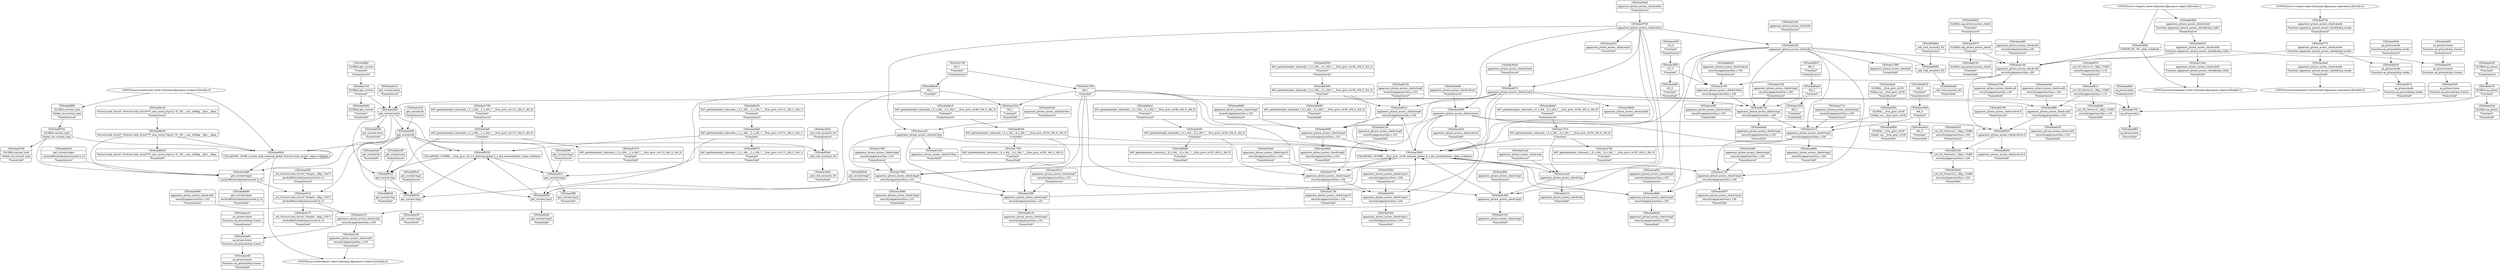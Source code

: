 digraph {
	CE0x4aedc70 [shape=record,shape=Mrecord,label="{CE0x4aedc70|_ret_%struct.task_struct*_%tmp4,_!dbg_!15471|./arch/x86/include/asm/current.h,14|*SummSink*}"]
	CE0x4ac3a80 [shape=record,shape=Mrecord,label="{CE0x4ac3a80|get_current:tmp4|./arch/x86/include/asm/current.h,14}"]
	CE0x4ac8d90 [shape=record,shape=Mrecord,label="{CE0x4ac8d90|apparmor_ptrace_access_check:return}"]
	CE0x4ad13f0 [shape=record,shape=Mrecord,label="{CE0x4ad13f0|i64_1|*Constant*|*SummSource*}"]
	CE0x4af0760 [shape=record,shape=Mrecord,label="{CE0x4af0760|apparmor_ptrace_access_check:retval.0|*SummSource*}"]
	CE0x4acd080 [shape=record,shape=Mrecord,label="{CE0x4acd080|apparmor_ptrace_access_check:tmp6|security/apparmor/lsm.c,101|*SummSink*}"]
	CE0x4ad11b0 [shape=record,shape=Mrecord,label="{CE0x4ad11b0|apparmor_ptrace_access_check:if.then|*SummSink*}"]
	CE0x494e8e0 [shape=record,shape=Mrecord,label="{CE0x494e8e0|_call_void_mcount()_#2|*SummSource*}"]
	CE0x4aee5a0 [shape=record,shape=Mrecord,label="{CE0x4aee5a0|GLOBAL:aa_ptrace|*Constant*|*SummSink*}"]
	CE0x4ace5f0 [shape=record,shape=Mrecord,label="{CE0x4ace5f0|apparmor_ptrace_access_check:tobool|security/apparmor/lsm.c,100|*SummSink*}"]
	CE0x4af1f60 [shape=record,shape=Mrecord,label="{CE0x4af1f60|apparmor_ptrace_access_check:tmp11|security/apparmor/lsm.c,104|*SummSource*}"]
	"CONST[source:0(mediator),value:0(static)][purpose:{operation}][SnkIdx:2]"
	CE0x4ace0c0 [shape=record,shape=Mrecord,label="{CE0x4ace0c0|i64_0|*Constant*|*SummSink*}"]
	CE0x4ae02b0 [shape=record,shape=Mrecord,label="{CE0x4ae02b0|get_current:entry}"]
	CE0x4af1150 [shape=record,shape=Mrecord,label="{CE0x4af1150|apparmor_ptrace_access_check:tmp10|security/apparmor/lsm.c,104|*SummSink*}"]
	CE0x4ade740 [shape=record,shape=Mrecord,label="{CE0x4ade740|apparmor_ptrace_access_check:tmp2|security/apparmor/lsm.c,100}"]
	CE0x4af1650 [shape=record,shape=Mrecord,label="{CE0x4af1650|apparmor_ptrace_access_check:tmp11|security/apparmor/lsm.c,104}"]
	CE0x4ac4d70 [shape=record,shape=Mrecord,label="{CE0x4ac4d70|apparmor_ptrace_access_check:if.end}"]
	CE0x4ac57d0 [shape=record,shape=Mrecord,label="{CE0x4ac57d0|i64*_getelementptr_inbounds_(_6_x_i64_,_6_x_i64_*___llvm_gcov_ctr39,_i64_0,_i64_0)|*Constant*|*SummSink*}"]
	CE0x4ace760 [shape=record,shape=Mrecord,label="{CE0x4ace760|apparmor_ptrace_access_check:tobool|security/apparmor/lsm.c,100}"]
	CE0x4ae9130 [shape=record,shape=Mrecord,label="{CE0x4ae9130|apparmor_ptrace_access_check:tmp8|security/apparmor/lsm.c,103|*SummSource*}"]
	CE0x4af9550 [shape=record,shape=Mrecord,label="{CE0x4af9550|get_current:tmp1}"]
	CE0x4ac8700 [shape=record,shape=Mrecord,label="{CE0x4ac8700|apparmor_ptrace_access_check:entry}"]
	CE0x4af9330 [shape=record,shape=Mrecord,label="{CE0x4af9330|COLLAPSED:_GCMRE___llvm_gcov_ctr112_internal_global_2_x_i64_zeroinitializer:_elem_0:default:}"]
	CE0x4aca710 [shape=record,shape=Mrecord,label="{CE0x4aca710|apparmor_ptrace_access_check:tmp3|security/apparmor/lsm.c,100|*SummSource*}"]
	CE0x4ad88f0 [shape=record,shape=Mrecord,label="{CE0x4ad88f0|GLOBAL:current_task|Global_var:current_task|*SummSource*}"]
	CE0x4ac7470 [shape=record,shape=Mrecord,label="{CE0x4ac7470|i64*_getelementptr_inbounds_(_6_x_i64_,_6_x_i64_*___llvm_gcov_ctr39,_i64_0,_i64_0)|*Constant*}"]
	CE0x4af1070 [shape=record,shape=Mrecord,label="{CE0x4af1070|apparmor_ptrace_access_check:tmp10|security/apparmor/lsm.c,104}"]
	CE0x4ae0680 [shape=record,shape=Mrecord,label="{CE0x4ae0680|_call_void_mcount()_#2}"]
	CE0x4acf7e0 [shape=record,shape=Mrecord,label="{CE0x4acf7e0|apparmor_ptrace_access_check:mode|Function::apparmor_ptrace_access_check&Arg::mode::|*SummSource*}"]
	CE0x4ad8750 [shape=record,shape=Mrecord,label="{CE0x4ad8750|GLOBAL:current_task|Global_var:current_task}"]
	CE0x4ae90c0 [shape=record,shape=Mrecord,label="{CE0x4ae90c0|apparmor_ptrace_access_check:tmp8|security/apparmor/lsm.c,103}"]
	CE0x4aee980 [shape=record,shape=Mrecord,label="{CE0x4aee980|aa_ptrace:entry|*SummSink*}"]
	CE0x4aea1e0 [shape=record,shape=Mrecord,label="{CE0x4aea1e0|get_current:bb|*SummSource*}"]
	CE0x4af95c0 [shape=record,shape=Mrecord,label="{CE0x4af95c0|get_current:tmp1|*SummSource*}"]
	CE0x4ac7380 [shape=record,shape=Mrecord,label="{CE0x4ac7380|apparmor_ptrace_access_check:bb|*SummSink*}"]
	CE0x4aea0b0 [shape=record,shape=Mrecord,label="{CE0x4aea0b0|get_current:bb}"]
	CE0x4ad23a0 [shape=record,shape=Mrecord,label="{CE0x4ad23a0|apparmor_ptrace_access_check:bb|*SummSource*}"]
	CE0x4ad8640 [shape=record,shape=Mrecord,label="{CE0x4ad8640|%struct.task_struct*_(%struct.task_struct**)*_asm_movq_%gs:$_1:P_,$0_,_r,im,_dirflag_,_fpsr_,_flags_|*SummSink*}"]
	CE0x4aec080 [shape=record,shape=Mrecord,label="{CE0x4aec080|apparmor_ptrace_access_check:call1|security/apparmor/lsm.c,103|*SummSource*}"]
	CE0x4af2af0 [shape=record,shape=Mrecord,label="{CE0x4af2af0|i64*_getelementptr_inbounds_(_2_x_i64_,_2_x_i64_*___llvm_gcov_ctr112,_i64_0,_i64_0)|*Constant*}"]
	CE0x4addf30 [shape=record,shape=Mrecord,label="{CE0x4addf30|GLOBAL:__llvm_gcov_ctr39|Global_var:__llvm_gcov_ctr39}"]
	CE0x4aee750 [shape=record,shape=Mrecord,label="{CE0x4aee750|aa_ptrace:entry}"]
	CE0x4acae90 [shape=record,shape=Mrecord,label="{CE0x4acae90|apparmor_ptrace_access_check:call|security/apparmor/lsm.c,99|*SummSource*}"]
	CE0x4af2930 [shape=record,shape=Mrecord,label="{CE0x4af2930|_ret_i32_%retval.0,_!dbg_!15480|security/apparmor/lsm.c,104|*SummSink*}"]
	CE0x4af0630 [shape=record,shape=Mrecord,label="{CE0x4af0630|apparmor_ptrace_access_check:retval.0}"]
	CE0x4acffc0 [shape=record,shape=Mrecord,label="{CE0x4acffc0|apparmor_ptrace_access_check:tmp1|*SummSource*}"]
	CE0x4ac7980 [shape=record,shape=Mrecord,label="{CE0x4ac7980|apparmor_ptrace_access_check:tmp6|security/apparmor/lsm.c,101}"]
	CE0x4aee200 [shape=record,shape=Mrecord,label="{CE0x4aee200|GLOBAL:aa_ptrace|*Constant*|*SummSource*}"]
	CE0x4ade140 [shape=record,shape=Mrecord,label="{CE0x4ade140|apparmor_ptrace_access_check:call|security/apparmor/lsm.c,99}"]
	CE0x4adeef0 [shape=record,shape=Mrecord,label="{CE0x4adeef0|apparmor_ptrace_access_check:tmp2|security/apparmor/lsm.c,100|*SummSink*}"]
	CE0x4aee030 [shape=record,shape=Mrecord,label="{CE0x4aee030|apparmor_ptrace_access_check:call2|security/apparmor/lsm.c,103|*SummSink*}"]
	CE0x4aeec80 [shape=record,shape=Mrecord,label="{CE0x4aeec80|aa_ptrace:tracer|Function::aa_ptrace&Arg::tracer::|*SummSink*}"]
	CE0x4ad6a20 [shape=record,shape=Mrecord,label="{CE0x4ad6a20|get_current:tmp4|./arch/x86/include/asm/current.h,14|*SummSource*}"]
	CE0x4aefad0 [shape=record,shape=Mrecord,label="{CE0x4aefad0|_ret_i32_%error.0,_!dbg_!15485|security/apparmor/ipc.c,110|*SummSink*}"]
	CE0x4ae5f80 [shape=record,shape=Mrecord,label="{CE0x4ae5f80|get_current:tmp2|*SummSource*}"]
	CE0x4acd870 [shape=record,shape=Mrecord,label="{CE0x4acd870|apparmor_ptrace_access_check:tmp4|security/apparmor/lsm.c,100|*SummSink*}"]
	CE0x4ae5f10 [shape=record,shape=Mrecord,label="{CE0x4ae5f10|get_current:tmp2}"]
	CE0x4adf240 [shape=record,shape=Mrecord,label="{CE0x4adf240|get_current:tmp3|*SummSource*}"]
	CE0x4a37ee0 [shape=record,shape=Mrecord,label="{CE0x4a37ee0|apparmor_ptrace_access_check:child|Function::apparmor_ptrace_access_check&Arg::child::|*SummSink*}"]
	CE0x4ad8e00 [shape=record,shape=Mrecord,label="{CE0x4ad8e00|apparmor_ptrace_access_check:tobool|security/apparmor/lsm.c,100|*SummSource*}"]
	CE0x4acfaa0 [shape=record,shape=Mrecord,label="{CE0x4acfaa0|GLOBAL:__llvm_gcov_ctr39|Global_var:__llvm_gcov_ctr39|*SummSource*}"]
	"CONST[source:1(input),value:2(dynamic)][purpose:{operation}][SrcIdx:2]"
	CE0x4aef330 [shape=record,shape=Mrecord,label="{CE0x4aef330|aa_ptrace:mode|Function::aa_ptrace&Arg::mode::}"]
	CE0x4acd380 [shape=record,shape=Mrecord,label="{CE0x4acd380|apparmor_ptrace_access_check:tmp7|security/apparmor/lsm.c,101}"]
	CE0x4acddf0 [shape=record,shape=Mrecord,label="{CE0x4acddf0|apparmor_ptrace_access_check:tmp4|security/apparmor/lsm.c,100|*SummSource*}"]
	CE0x4af92c0 [shape=record,shape=Mrecord,label="{CE0x4af92c0|get_current:tmp}"]
	CE0x4ad8c00 [shape=record,shape=Mrecord,label="{CE0x4ad8c00|i64*_getelementptr_inbounds_(_6_x_i64_,_6_x_i64_*___llvm_gcov_ctr39,_i64_0,_i64_3)|*Constant*}"]
	CE0x4ad1550 [shape=record,shape=Mrecord,label="{CE0x4ad1550|i64_1|*Constant*|*SummSink*}"]
	CE0x4aef970 [shape=record,shape=Mrecord,label="{CE0x4aef970|_ret_i32_%error.0,_!dbg_!15485|security/apparmor/ipc.c,110|*SummSource*}"]
	CE0x4acce20 [shape=record,shape=Mrecord,label="{CE0x4acce20|apparmor_ptrace_access_check:if.then}"]
	CE0x4ad6da0 [shape=record,shape=Mrecord,label="{CE0x4ad6da0|i64*_getelementptr_inbounds_(_6_x_i64_,_6_x_i64_*___llvm_gcov_ctr39,_i64_0,_i64_0)|*Constant*|*SummSource*}"]
	CE0x4ad6a90 [shape=record,shape=Mrecord,label="{CE0x4ad6a90|get_current:tmp4|./arch/x86/include/asm/current.h,14|*SummSink*}"]
	CE0x4aee270 [shape=record,shape=Mrecord,label="{CE0x4aee270|GLOBAL:aa_ptrace|*Constant*}"]
	CE0x4ad0490 [shape=record,shape=Mrecord,label="{CE0x4ad0490|i64*_getelementptr_inbounds_(_6_x_i64_,_6_x_i64_*___llvm_gcov_ctr39,_i64_0,_i64_4)|*Constant*}"]
	CE0x4acc6d0 [shape=record,shape=Mrecord,label="{CE0x4acc6d0|i64_0|*Constant*}"]
	CE0x4aeed50 [shape=record,shape=Mrecord,label="{CE0x4aeed50|aa_ptrace:tracee|Function::aa_ptrace&Arg::tracee::}"]
	CE0x4adf150 [shape=record,shape=Mrecord,label="{CE0x4adf150|GLOBAL:cap_ptrace_access_check|*Constant*|*SummSink*}"]
	CE0x4adffa0 [shape=record,shape=Mrecord,label="{CE0x4adffa0|GLOBAL:get_current|*Constant*|*SummSource*}"]
	CE0x4adf3a0 [shape=record,shape=Mrecord,label="{CE0x4adf3a0|_call_void_mcount()_#2}"]
	"CONST[source:2(external),value:2(dynamic)][purpose:{subject}][SrcIdx:3]"
	CE0x4aef540 [shape=record,shape=Mrecord,label="{CE0x4aef540|aa_ptrace:mode|Function::aa_ptrace&Arg::mode::|*SummSource*}"]
	CE0x4ac5840 [shape=record,shape=Mrecord,label="{CE0x4ac5840|COLLAPSED:_GCMRE___llvm_gcov_ctr39_internal_global_6_x_i64_zeroinitializer:_elem_0:default:}"]
	CE0x4aec010 [shape=record,shape=Mrecord,label="{CE0x4aec010|apparmor_ptrace_access_check:call1|security/apparmor/lsm.c,103}"]
	CE0x4adf2e0 [shape=record,shape=Mrecord,label="{CE0x4adf2e0|get_current:tmp3|*SummSink*}"]
	CE0x4aed7c0 [shape=record,shape=Mrecord,label="{CE0x4aed7c0|_ret_%struct.task_struct*_%tmp4,_!dbg_!15471|./arch/x86/include/asm/current.h,14}"]
	CE0x4aedf80 [shape=record,shape=Mrecord,label="{CE0x4aedf80|apparmor_ptrace_access_check:call2|security/apparmor/lsm.c,103}"]
	CE0x4ad1380 [shape=record,shape=Mrecord,label="{CE0x4ad1380|i64_1|*Constant*}"]
	CE0x4ade820 [shape=record,shape=Mrecord,label="{CE0x4ade820|GLOBAL:cap_ptrace_access_check|*Constant*|*SummSource*}"]
	CE0x4ad6b30 [shape=record,shape=Mrecord,label="{CE0x4ad6b30|%struct.task_struct*_(%struct.task_struct**)*_asm_movq_%gs:$_1:P_,$0_,_r,im,_dirflag_,_fpsr_,_flags_}"]
	CE0x4ade7b0 [shape=record,shape=Mrecord,label="{CE0x4ade7b0|apparmor_ptrace_access_check:tmp2|security/apparmor/lsm.c,100|*SummSource*}"]
	CE0x4acd9d0 [shape=record,shape=Mrecord,label="{CE0x4acd9d0|apparmor_ptrace_access_check:tmp5|security/apparmor/lsm.c,100}"]
	CE0x4ad15c0 [shape=record,shape=Mrecord,label="{CE0x4ad15c0|apparmor_ptrace_access_check:tmp1|*SummSink*}"]
	CE0x4ad1460 [shape=record,shape=Mrecord,label="{CE0x4ad1460|apparmor_ptrace_access_check:tmp1}"]
	CE0x4acad30 [shape=record,shape=Mrecord,label="{CE0x4acad30|apparmor_ptrace_access_check:tmp5|security/apparmor/lsm.c,100|*SummSource*}"]
	CE0x4afb2d0 [shape=record,shape=Mrecord,label="{CE0x4afb2d0|get_current:tmp|*SummSource*}"]
	CE0x4aca880 [shape=record,shape=Mrecord,label="{CE0x4aca880|apparmor_ptrace_access_check:tmp3|security/apparmor/lsm.c,100|*SummSink*}"]
	CE0x4aef190 [shape=record,shape=Mrecord,label="{CE0x4aef190|aa_ptrace:tracee|Function::aa_ptrace&Arg::tracee::|*SummSink*}"]
	CE0x4aca410 [shape=record,shape=Mrecord,label="{CE0x4aca410|apparmor_ptrace_access_check:entry|*SummSink*}"]
	CE0x4ac8e60 [shape=record,shape=Mrecord,label="{CE0x4ac8e60|apparmor_ptrace_access_check:return|*SummSource*}"]
	CE0x4ae91a0 [shape=record,shape=Mrecord,label="{CE0x4ae91a0|apparmor_ptrace_access_check:tmp8|security/apparmor/lsm.c,103|*SummSink*}"]
	CE0x4af24c0 [shape=record,shape=Mrecord,label="{CE0x4af24c0|_ret_i32_%retval.0,_!dbg_!15480|security/apparmor/lsm.c,104|*SummSource*}"]
	CE0x4ac39c0 [shape=record,shape=Mrecord,label="{CE0x4ac39c0|_call_void_mcount()_#2|*SummSink*}"]
	CE0x4acf770 [shape=record,shape=Mrecord,label="{CE0x4acf770|apparmor_ptrace_access_check:mode|Function::apparmor_ptrace_access_check&Arg::mode::}"]
	CE0x4ae9680 [shape=record,shape=Mrecord,label="{CE0x4ae9680|apparmor_ptrace_access_check:tmp9|security/apparmor/lsm.c,103|*SummSource*}"]
	CE0x4aef670 [shape=record,shape=Mrecord,label="{CE0x4aef670|aa_ptrace:mode|Function::aa_ptrace&Arg::mode::|*SummSink*}"]
	"CONST[source:0(mediator),value:2(dynamic)][purpose:{object}][SnkIdx:1]"
	CE0x4ac75f0 [shape=record,shape=Mrecord,label="{CE0x4ac75f0|i64*_getelementptr_inbounds_(_6_x_i64_,_6_x_i64_*___llvm_gcov_ctr39,_i64_0,_i64_3)|*Constant*|*SummSink*}"]
	CE0x4ae9840 [shape=record,shape=Mrecord,label="{CE0x4ae9840|apparmor_ptrace_access_check:tmp9|security/apparmor/lsm.c,103|*SummSink*}"]
	CE0x4acc530 [shape=record,shape=Mrecord,label="{CE0x4acc530|i64_2|*Constant*|*SummSink*}"]
	CE0x4ade9b0 [shape=record,shape=Mrecord,label="{CE0x4ade9b0|apparmor_ptrace_access_check:child|Function::apparmor_ptrace_access_check&Arg::child::|*SummSource*}"]
	CE0x4ace210 [shape=record,shape=Mrecord,label="{CE0x4ace210|apparmor_ptrace_access_check:tmp3|security/apparmor/lsm.c,100}"]
	CE0x4aee8b0 [shape=record,shape=Mrecord,label="{CE0x4aee8b0|aa_ptrace:entry|*SummSource*}"]
	CE0x4ad1ea0 [shape=record,shape=Mrecord,label="{CE0x4ad1ea0|apparmor_ptrace_access_check:tmp|*SummSource*}"]
	CE0x4acb4a0 [shape=record,shape=Mrecord,label="{CE0x4acb4a0|apparmor_ptrace_access_check:entry|*SummSource*}"]
	CE0x4aef810 [shape=record,shape=Mrecord,label="{CE0x4aef810|_ret_i32_%error.0,_!dbg_!15485|security/apparmor/ipc.c,110}"]
	CE0x4af20e0 [shape=record,shape=Mrecord,label="{CE0x4af20e0|apparmor_ptrace_access_check:tmp11|security/apparmor/lsm.c,104|*SummSink*}"]
	CE0x4ace130 [shape=record,shape=Mrecord,label="{CE0x4ace130|apparmor_ptrace_access_check:tmp4|security/apparmor/lsm.c,100}"]
	CE0x4af9450 [shape=record,shape=Mrecord,label="{CE0x4af9450|get_current:tmp|*SummSink*}"]
	CE0x4ac3920 [shape=record,shape=Mrecord,label="{CE0x4ac3920|_call_void_mcount()_#2|*SummSource*}"]
	CE0x4acbdb0 [shape=record,shape=Mrecord,label="{CE0x4acbdb0|i64*_getelementptr_inbounds_(_2_x_i64_,_2_x_i64_*___llvm_gcov_ctr112,_i64_0,_i64_1)|*Constant*}"]
	CE0x4af6d70 [shape=record,shape=Mrecord,label="{CE0x4af6d70|i64*_getelementptr_inbounds_(_2_x_i64_,_2_x_i64_*___llvm_gcov_ctr112,_i64_0,_i64_1)|*Constant*|*SummSink*}"]
	CE0x4aeea40 [shape=record,shape=Mrecord,label="{CE0x4aeea40|aa_ptrace:tracer|Function::aa_ptrace&Arg::tracer::}"]
	CE0x4ac4e20 [shape=record,shape=Mrecord,label="{CE0x4ac4e20|apparmor_ptrace_access_check:return|*SummSink*}"]
	CE0x4ac4870 [shape=record,shape=Mrecord,label="{CE0x4ac4870|GLOBAL:cap_ptrace_access_check|*Constant*}"]
	CE0x4ac79f0 [shape=record,shape=Mrecord,label="{CE0x4ac79f0|apparmor_ptrace_access_check:tmp6|security/apparmor/lsm.c,101|*SummSource*}"]
	CE0x4ae0410 [shape=record,shape=Mrecord,label="{CE0x4ae0410|get_current:entry|*SummSource*}"]
	CE0x4ae6930 [shape=record,shape=Mrecord,label="{CE0x4ae6930|COLLAPSED:_GCRE_current_task_external_global_%struct.task_struct*:_elem_0:default:}"]
	CE0x4ac3f50 [shape=record,shape=Mrecord,label="{CE0x4ac3f50|i32_0|*Constant*}"]
	CE0x4accca0 [shape=record,shape=Mrecord,label="{CE0x4accca0|apparmor_ptrace_access_check:tmp}"]
	CE0x4af94e0 [shape=record,shape=Mrecord,label="{CE0x4af94e0|i64_1|*Constant*}"]
	CE0x4af08d0 [shape=record,shape=Mrecord,label="{CE0x4af08d0|apparmor_ptrace_access_check:retval.0|*SummSink*}"]
	CE0x4ad0bc0 [shape=record,shape=Mrecord,label="{CE0x4ad0bc0|i64*_getelementptr_inbounds_(_6_x_i64_,_6_x_i64_*___llvm_gcov_ctr39,_i64_0,_i64_3)|*Constant*|*SummSource*}"]
	CE0x494ea00 [shape=record,shape=Mrecord,label="{CE0x494ea00|_call_void_mcount()_#2|*SummSink*}"]
	CE0x4aefc00 [shape=record,shape=Mrecord,label="{CE0x4aefc00|i64*_getelementptr_inbounds_(_6_x_i64_,_6_x_i64_*___llvm_gcov_ctr39,_i64_0,_i64_5)|*Constant*}"]
	CE0x4ad0500 [shape=record,shape=Mrecord,label="{CE0x4ad0500|i64*_getelementptr_inbounds_(_6_x_i64_,_6_x_i64_*___llvm_gcov_ctr39,_i64_0,_i64_4)|*Constant*|*SummSource*}"]
	CE0x4ad0880 [shape=record,shape=Mrecord,label="{CE0x4ad0880|i64*_getelementptr_inbounds_(_6_x_i64_,_6_x_i64_*___llvm_gcov_ctr39,_i64_0,_i64_4)|*Constant*|*SummSink*}"]
	CE0x4ae94f0 [shape=record,shape=Mrecord,label="{CE0x4ae94f0|apparmor_ptrace_access_check:tmp9|security/apparmor/lsm.c,103}"]
	CE0x4ad22b0 [shape=record,shape=Mrecord,label="{CE0x4ad22b0|apparmor_ptrace_access_check:bb}"]
	CE0x4acd510 [shape=record,shape=Mrecord,label="{CE0x4acd510|apparmor_ptrace_access_check:tmp7|security/apparmor/lsm.c,101|*SummSource*}"]
	CE0x4ac47d0 [shape=record,shape=Mrecord,label="{CE0x4ac47d0|apparmor_ptrace_access_check:call|security/apparmor/lsm.c,99|*SummSink*}"]
	CE0x4ad1780 [shape=record,shape=Mrecord,label="{CE0x4ad1780|i64*_getelementptr_inbounds_(_2_x_i64_,_2_x_i64_*___llvm_gcov_ctr112,_i64_0,_i64_0)|*Constant*|*SummSource*}"]
	CE0x4ad0ea0 [shape=record,shape=Mrecord,label="{CE0x4ad0ea0|i64_2|*Constant*}"]
	CE0x4acbe50 [shape=record,shape=Mrecord,label="{CE0x4acbe50|get_current:tmp1|*SummSink*}"]
	CE0x4aed5f0 [shape=record,shape=Mrecord,label="{CE0x4aed5f0|_ret_%struct.task_struct*_%tmp4,_!dbg_!15471|./arch/x86/include/asm/current.h,14|*SummSource*}"]
	CE0x4ad8a40 [shape=record,shape=Mrecord,label="{CE0x4ad8a40|apparmor_ptrace_access_check:tmp5|security/apparmor/lsm.c,100|*SummSink*}"]
	CE0x4aeec10 [shape=record,shape=Mrecord,label="{CE0x4aeec10|aa_ptrace:tracer|Function::aa_ptrace&Arg::tracer::|*SummSource*}"]
	CE0x4aec3c0 [shape=record,shape=Mrecord,label="{CE0x4aec3c0|GLOBAL:get_current|*Constant*}"]
	CE0x4aee0a0 [shape=record,shape=Mrecord,label="{CE0x4aee0a0|apparmor_ptrace_access_check:call2|security/apparmor/lsm.c,103|*SummSource*}"]
	CE0x4ad10a0 [shape=record,shape=Mrecord,label="{CE0x4ad10a0|apparmor_ptrace_access_check:if.then|*SummSource*}"]
	CE0x4aec240 [shape=record,shape=Mrecord,label="{CE0x4aec240|apparmor_ptrace_access_check:call1|security/apparmor/lsm.c,103|*SummSink*}"]
	CE0x4ace460 [shape=record,shape=Mrecord,label="{CE0x4ace460|i32_0|*Constant*|*SummSink*}"]
	CE0x4ae6780 [shape=record,shape=Mrecord,label="{CE0x4ae6780|GLOBAL:current_task|Global_var:current_task|*SummSink*}"]
	CE0x4ae60e0 [shape=record,shape=Mrecord,label="{CE0x4ae60e0|get_current:tmp3}"]
	CE0x4acf660 [shape=record,shape=Mrecord,label="{CE0x4acf660|VOIDTB_TE:_CE:_elem_0:default:}"]
	CE0x4ad7070 [shape=record,shape=Mrecord,label="{CE0x4ad7070|i64*_getelementptr_inbounds_(_2_x_i64_,_2_x_i64_*___llvm_gcov_ctr112,_i64_0,_i64_0)|*Constant*|*SummSink*}"]
	"CONST[source:0(mediator),value:2(dynamic)][purpose:{subject}][SnkIdx:0]"
	CE0x4ad0f10 [shape=record,shape=Mrecord,label="{CE0x4ad0f10|i64_2|*Constant*|*SummSource*}"]
	CE0x4aea3a0 [shape=record,shape=Mrecord,label="{CE0x4aea3a0|get_current:bb|*SummSink*}"]
	CE0x4af6c00 [shape=record,shape=Mrecord,label="{CE0x4af6c00|i64*_getelementptr_inbounds_(_2_x_i64_,_2_x_i64_*___llvm_gcov_ctr112,_i64_0,_i64_1)|*Constant*|*SummSource*}"]
	CE0x4af0e60 [shape=record,shape=Mrecord,label="{CE0x4af0e60|i64*_getelementptr_inbounds_(_6_x_i64_,_6_x_i64_*___llvm_gcov_ctr39,_i64_0,_i64_5)|*Constant*|*SummSink*}"]
	CE0x4ace560 [shape=record,shape=Mrecord,label="{CE0x4ace560|i32_0|*Constant*|*SummSource*}"]
	CE0x4ac85a0 [shape=record,shape=Mrecord,label="{CE0x4ac85a0|apparmor_ptrace_access_check:if.end|*SummSource*}"]
	CE0x4ad1f10 [shape=record,shape=Mrecord,label="{CE0x4ad1f10|apparmor_ptrace_access_check:tmp|*SummSink*}"]
	CE0x4ade910 [shape=record,shape=Mrecord,label="{CE0x4ade910|apparmor_ptrace_access_check:child|Function::apparmor_ptrace_access_check&Arg::child::}"]
	CE0x4ac9b80 [shape=record,shape=Mrecord,label="{CE0x4ac9b80|apparmor_ptrace_access_check:if.end|*SummSink*}"]
	CE0x4ad0120 [shape=record,shape=Mrecord,label="{CE0x4ad0120|apparmor_ptrace_access_check:tmp7|security/apparmor/lsm.c,101|*SummSink*}"]
	CE0x4ad6c30 [shape=record,shape=Mrecord,label="{CE0x4ad6c30|%struct.task_struct*_(%struct.task_struct**)*_asm_movq_%gs:$_1:P_,$0_,_r,im,_dirflag_,_fpsr_,_flags_|*SummSource*}"]
	"CONST[source:1(input),value:2(dynamic)][purpose:{object}][SrcIdx:1]"
	CE0x494e800 [shape=record,shape=Mrecord,label="{CE0x494e800|GLOBAL:__llvm_gcov_ctr39|Global_var:__llvm_gcov_ctr39|*SummSink*}"]
	CE0x4ae0550 [shape=record,shape=Mrecord,label="{CE0x4ae0550|get_current:entry|*SummSink*}"]
	CE0x4af2450 [shape=record,shape=Mrecord,label="{CE0x4af2450|_ret_i32_%retval.0,_!dbg_!15480|security/apparmor/lsm.c,104}"]
	CE0x4ae5ff0 [shape=record,shape=Mrecord,label="{CE0x4ae5ff0|get_current:tmp2|*SummSink*}"]
	CE0x4af0bc0 [shape=record,shape=Mrecord,label="{CE0x4af0bc0|i64*_getelementptr_inbounds_(_6_x_i64_,_6_x_i64_*___llvm_gcov_ctr39,_i64_0,_i64_5)|*Constant*|*SummSource*}"]
	CE0x4ae00d0 [shape=record,shape=Mrecord,label="{CE0x4ae00d0|GLOBAL:get_current|*Constant*|*SummSink*}"]
	CE0x494e870 [shape=record,shape=Mrecord,label="{CE0x494e870|i64_0|*Constant*|*SummSource*}"]
	CE0x4af10e0 [shape=record,shape=Mrecord,label="{CE0x4af10e0|apparmor_ptrace_access_check:tmp10|security/apparmor/lsm.c,104|*SummSource*}"]
	CE0x4acfea0 [shape=record,shape=Mrecord,label="{CE0x4acfea0|apparmor_ptrace_access_check:mode|Function::apparmor_ptrace_access_check&Arg::mode::|*SummSink*}"]
	CE0x4aeefd0 [shape=record,shape=Mrecord,label="{CE0x4aeefd0|aa_ptrace:tracee|Function::aa_ptrace&Arg::tracee::|*SummSource*}"]
	CE0x4ae90c0 -> CE0x4ae91a0
	CE0x4acf660 -> CE0x4ade140
	CE0x4ace760 -> CE0x4ace5f0
	CE0x4af2450 -> CE0x4af2930
	CE0x4af0bc0 -> CE0x4aefc00
	CE0x494e8e0 -> CE0x4ae0680
	CE0x4aed5f0 -> CE0x4aed7c0
	CE0x4aeefd0 -> CE0x4aeed50
	CE0x4ad6b30 -> CE0x4ad8640
	CE0x4af0760 -> CE0x4af0630
	CE0x4ad8c00 -> CE0x4ac75f0
	CE0x4aec3c0 -> CE0x4ae00d0
	CE0x4af0630 -> CE0x4af08d0
	CE0x4acd510 -> CE0x4acd380
	CE0x4ad88f0 -> CE0x4ad8750
	CE0x4ad1380 -> CE0x4acd380
	CE0x4acce20 -> CE0x4ad11b0
	CE0x4aedf80 -> CE0x4aee030
	CE0x4ad13f0 -> CE0x4ad1380
	CE0x4ade910 -> CE0x4a37ee0
	CE0x4ad1380 -> CE0x4ae94f0
	CE0x4ad1460 -> CE0x4ad15c0
	CE0x4ad10a0 -> CE0x4acce20
	CE0x4ad1380 -> CE0x4ade740
	CE0x4aea0b0 -> CE0x4ac3a80
	CE0x4acc6d0 -> CE0x4ace210
	CE0x4ae94f0 -> CE0x4ae9840
	CE0x4acf770 -> CE0x4aef330
	CE0x4ace210 -> CE0x4ace130
	CE0x4aef970 -> CE0x4aef810
	CE0x4aedf80 -> CE0x4af0630
	CE0x4af9550 -> CE0x4acbe50
	CE0x4ad8750 -> CE0x4ac3a80
	CE0x4acd9d0 -> CE0x4ad8a40
	CE0x4ad1380 -> CE0x4acd9d0
	CE0x4acf770 -> CE0x4acfea0
	CE0x4accca0 -> CE0x4ad1460
	CE0x4ace560 -> CE0x4ac3f50
	CE0x4a37ee0 -> "CONST[source:0(mediator),value:2(dynamic)][purpose:{object}][SnkIdx:1]"
	CE0x4aea1e0 -> CE0x4aea0b0
	CE0x4ac3a80 -> CE0x4aed7c0
	CE0x4ae6930 -> CE0x4ac3a80
	CE0x4ac8d90 -> CE0x4af0630
	CE0x4ae6930 -> "CONST[source:0(mediator),value:2(dynamic)][purpose:{subject}][SnkIdx:0]"
	CE0x4ac8700 -> CE0x4ac5840
	CE0x4ade140 -> CE0x4ac47d0
	CE0x4ad22b0 -> CE0x4ace130
	CE0x4ad0490 -> CE0x4ad0880
	CE0x4ae94f0 -> CE0x4ac5840
	CE0x4aeec10 -> CE0x4aeea40
	CE0x4ade140 -> CE0x4af0630
	CE0x4ad22b0 -> CE0x4ade140
	CE0x4acbdb0 -> CE0x4af6d70
	CE0x4af1070 -> CE0x4af1150
	CE0x4aee270 -> CE0x4aee750
	CE0x4ad6b30 -> CE0x4ac3a80
	CE0x4ac4d70 -> CE0x4aedf80
	CE0x4ae5f10 -> CE0x4ae5ff0
	CE0x4aefc00 -> CE0x4af0e60
	CE0x4acddf0 -> CE0x4ace130
	CE0x4ae5f80 -> CE0x4ae5f10
	CE0x4ae0410 -> CE0x4ae02b0
	"CONST[source:2(external),value:2(dynamic)][purpose:{subject}][SrcIdx:3]" -> CE0x4ae6930
	CE0x4af94e0 -> CE0x4ad1550
	CE0x4af2af0 -> CE0x4ad7070
	CE0x4adf3a0 -> CE0x4ac39c0
	CE0x4ad0490 -> CE0x4ae90c0
	CE0x4aea0b0 -> CE0x4af9330
	CE0x4ad23a0 -> CE0x4ad22b0
	CE0x4af94e0 -> CE0x4ae60e0
	CE0x4acce20 -> CE0x4ac7980
	CE0x4ac4d70 -> CE0x4ae02b0
	CE0x4aec240 -> "CONST[source:0(mediator),value:2(dynamic)][purpose:{subject}][SnkIdx:0]"
	CE0x4ad8750 -> CE0x4ae6930
	CE0x4ace760 -> CE0x4ade740
	CE0x4aef810 -> CE0x4aedf80
	CE0x4ade7b0 -> CE0x4ade740
	CE0x4ac4870 -> CE0x4ade140
	CE0x4ac8700 -> CE0x4accca0
	CE0x4acbdb0 -> CE0x4ae5f10
	CE0x4ac8d90 -> CE0x4ac5840
	CE0x4ac8700 -> CE0x4ac8d90
	CE0x4ad0500 -> CE0x4ad0490
	CE0x4addf30 -> CE0x4ace210
	CE0x4ad6a20 -> CE0x4ac3a80
	CE0x4ac3f50 -> CE0x4ace760
	CE0x4af92c0 -> CE0x4af9550
	CE0x4ade140 -> CE0x4ace760
	CE0x4ad22b0 -> CE0x4ac5840
	CE0x4ac4d70 -> CE0x4ac5840
	CE0x4aea0b0 -> CE0x4aed7c0
	CE0x4ac5840 -> CE0x4ace130
	CE0x4af10e0 -> CE0x4af1070
	CE0x4ac7470 -> CE0x4ac57d0
	CE0x4ae6930 -> CE0x4ae6930
	CE0x4acd9d0 -> CE0x4ac5840
	CE0x4ad0ea0 -> CE0x4ade740
	CE0x4ae9130 -> CE0x4ae90c0
	CE0x4ae60e0 -> CE0x4af9330
	CE0x4acce20 -> CE0x4acd380
	CE0x4ad1380 -> CE0x4ad1460
	CE0x4ad0ea0 -> CE0x4acc530
	CE0x4ae02b0 -> CE0x4af92c0
	CE0x4ae60e0 -> CE0x4adf2e0
	CE0x4ac4870 -> CE0x4adf150
	CE0x4ad6b30 -> CE0x4ae6930
	CE0x4ade740 -> CE0x4ace210
	CE0x4af2af0 -> CE0x4af92c0
	CE0x4aee270 -> CE0x4aee5a0
	CE0x4ade910 -> CE0x4ade140
	CE0x4ae02b0 -> CE0x4aea0b0
	CE0x4ac3a80 -> CE0x4ad6a90
	CE0x4aee750 -> CE0x4aee980
	CE0x4ad22b0 -> CE0x4ace210
	CE0x4ac8d90 -> CE0x4af1650
	CE0x4ade910 -> CE0x4aeed50
	CE0x4aea0b0 -> CE0x4aea3a0
	CE0x4ac3920 -> CE0x4adf3a0
	CE0x4ae90c0 -> CE0x4ae94f0
	CE0x4ad22b0 -> CE0x4ace760
	CE0x4aed7c0 -> CE0x4aec010
	CE0x4ad22b0 -> CE0x4acd9d0
	CE0x4ade740 -> CE0x4adeef0
	CE0x4ac8700 -> CE0x4ac4d70
	CE0x4acf7e0 -> CE0x4acf770
	CE0x4acf770 -> CE0x4ade140
	CE0x4ac3f50 -> CE0x4ace460
	CE0x4ae9680 -> CE0x4ae94f0
	"CONST[source:1(input),value:2(dynamic)][purpose:{object}][SrcIdx:1]" -> CE0x4ade9b0
	CE0x4ade820 -> CE0x4ac4870
	CE0x4ac4d70 -> CE0x4ac9b80
	CE0x4ad8750 -> CE0x4ae6780
	CE0x4ad1780 -> CE0x4af2af0
	CE0x4ac8700 -> CE0x4ad1460
	CE0x4acfaa0 -> CE0x4addf30
	CE0x4ac4d70 -> CE0x4aee750
	CE0x4acbdb0 -> CE0x4af9330
	CE0x4ac5840 -> CE0x4ae90c0
	CE0x4ae02b0 -> CE0x4ae0550
	CE0x4af1650 -> CE0x4af20e0
	CE0x4ac8700 -> CE0x4ad22b0
	CE0x4ad8c00 -> CE0x4ac7980
	CE0x4acf660 -> "CONST[source:0(mediator),value:2(dynamic)][purpose:{object}][SnkIdx:1]"
	CE0x4aee8b0 -> CE0x4aee750
	CE0x4acffc0 -> CE0x4ad1460
	CE0x4ad0f10 -> CE0x4ad0ea0
	CE0x4addf30 -> CE0x494e800
	CE0x4ad0bc0 -> CE0x4ad8c00
	CE0x4ac8d90 -> CE0x4af1070
	CE0x4acfea0 -> "CONST[source:0(mediator),value:0(static)][purpose:{operation}][SnkIdx:2]"
	CE0x4ac8700 -> CE0x4aca410
	CE0x4adf240 -> CE0x4ae60e0
	CE0x4af2af0 -> CE0x4af9330
	CE0x4af92c0 -> CE0x4af9450
	CE0x4ac8d90 -> CE0x4ac4e20
	CE0x4aee0a0 -> CE0x4aedf80
	CE0x4af94e0 -> CE0x4af9550
	CE0x4acad30 -> CE0x4acd9d0
	CE0x4ad22b0 -> CE0x4ae0680
	CE0x4adffa0 -> CE0x4aec3c0
	CE0x4af6c00 -> CE0x4acbdb0
	CE0x4ad1380 -> CE0x4af1650
	CE0x4ac4d70 -> CE0x4ae94f0
	"CONST[source:2(external),value:2(dynamic)][purpose:{subject}][SrcIdx:3]" -> CE0x4ad88f0
	CE0x4af24c0 -> CE0x4af2450
	CE0x4ad8c00 -> CE0x4ac5840
	CE0x4af1650 -> CE0x4ac5840
	CE0x4ac5840 -> CE0x4ac7980
	CE0x4af9550 -> CE0x4af9330
	CE0x4ac4d70 -> CE0x4ae90c0
	CE0x4ac8e60 -> CE0x4ac8d90
	CE0x4ad22b0 -> CE0x4ade740
	CE0x4aec010 -> CE0x4aec240
	CE0x4ad1460 -> CE0x4ac5840
	CE0x4ad6da0 -> CE0x4ac7470
	"CONST[source:1(input),value:2(dynamic)][purpose:{operation}][SrcIdx:2]" -> CE0x4acf7e0
	CE0x4aee200 -> CE0x4aee270
	CE0x4ac7980 -> CE0x4acd380
	CE0x4aef810 -> CE0x4aefad0
	CE0x4ae02b0 -> CE0x4af9330
	CE0x4aec3c0 -> CE0x4ae02b0
	CE0x4aea0b0 -> CE0x4ae6930
	CE0x4ad8e00 -> CE0x4ace760
	CE0x494e870 -> CE0x4acc6d0
	CE0x4ace130 -> CE0x4acd9d0
	CE0x4aef330 -> CE0x4aef670
	CE0x4ac5840 -> CE0x4accca0
	CE0x4af0630 -> CE0x4af2450
	CE0x4ae0680 -> CE0x494ea00
	CE0x4ace210 -> CE0x4ac5840
	CE0x4ace210 -> CE0x4aca880
	CE0x4af1f60 -> CE0x4af1650
	CE0x4ae5f10 -> CE0x4ae60e0
	CE0x4ac7470 -> CE0x4ac5840
	CE0x4acce20 -> CE0x4ac5840
	CE0x4ac7980 -> CE0x4acd080
	CE0x4ad22b0 -> CE0x4ac7380
	CE0x4aed7c0 -> CE0x4aedc70
	CE0x4ad13f0 -> CE0x4af94e0
	CE0x4acd380 -> CE0x4ad0120
	CE0x4ade9b0 -> CE0x4ade910
	CE0x4aea0b0 -> CE0x4ae60e0
	CE0x4ac7470 -> CE0x4accca0
	CE0x4af1070 -> CE0x4af1650
	CE0x4acae90 -> CE0x4ade140
	CE0x4aec010 -> CE0x4aeea40
	CE0x4af9330 -> CE0x4af92c0
	CE0x4af9330 -> CE0x4ae5f10
	CE0x4ae02b0 -> CE0x4af9550
	CE0x4ac8d90 -> CE0x4af2450
	"CONST[source:1(input),value:2(dynamic)][purpose:{object}][SrcIdx:1]" -> CE0x4acf660
	CE0x4aea0b0 -> CE0x4adf3a0
	CE0x4acb4a0 -> CE0x4ac8700
	CE0x4acc6d0 -> CE0x4ace0c0
	CE0x4aeea40 -> CE0x4aeec80
	CE0x4aefc00 -> CE0x4ac5840
	CE0x4aefc00 -> CE0x4af1070
	CE0x4ad1ea0 -> CE0x4accca0
	CE0x4ad1380 -> CE0x4ad1550
	CE0x4afb2d0 -> CE0x4af92c0
	CE0x4ace130 -> CE0x4acd870
	CE0x4ac8700 -> CE0x4acce20
	CE0x4aef540 -> CE0x4aef330
	CE0x4ac79f0 -> CE0x4ac7980
	CE0x4ac85a0 -> CE0x4ac4d70
	CE0x4acd380 -> CE0x4ac5840
	CE0x4ad6c30 -> CE0x4ad6b30
	CE0x4aeed50 -> CE0x4aef190
	CE0x4ad0490 -> CE0x4ac5840
	CE0x4ac4d70 -> CE0x4aec010
	CE0x4af95c0 -> CE0x4af9550
	CE0x4ac5840 -> CE0x4af1070
	CE0x4aea0b0 -> CE0x4ae5f10
	CE0x4accca0 -> CE0x4ad1f10
	CE0x4aec080 -> CE0x4aec010
	CE0x4aca710 -> CE0x4ace210
}